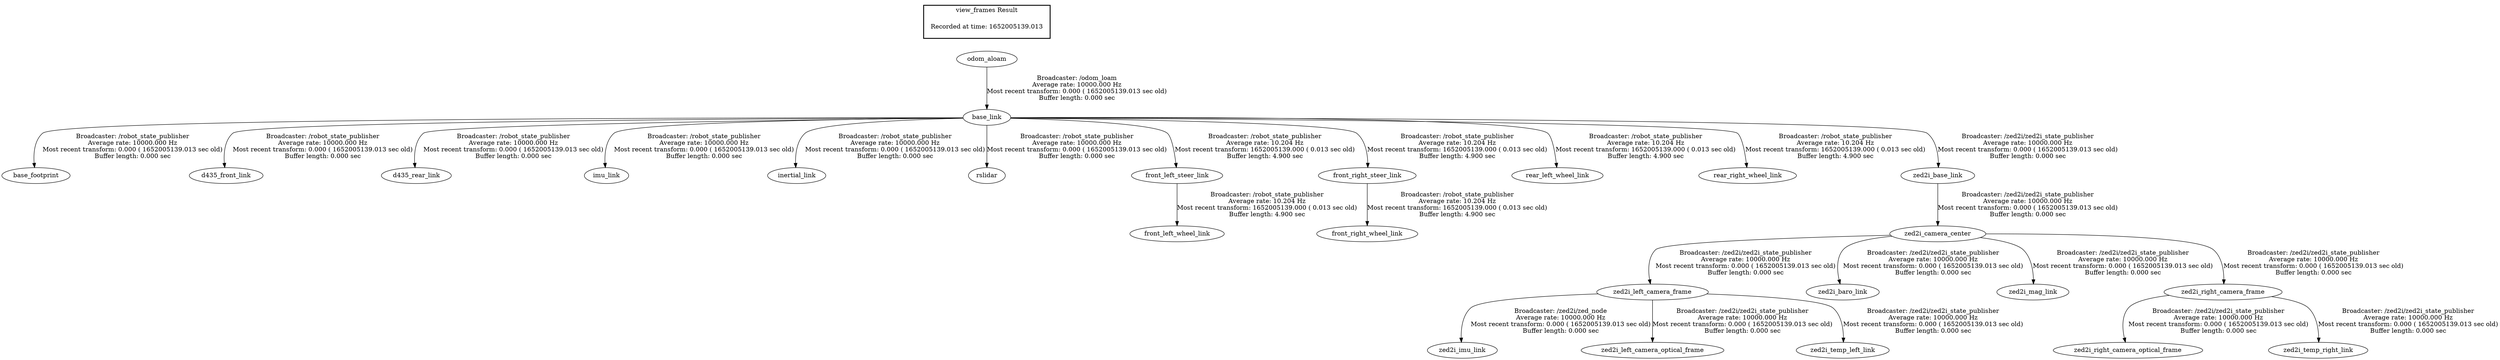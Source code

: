 digraph G {
"zed2i_left_camera_frame" -> "zed2i_imu_link"[label="Broadcaster: /zed2i/zed_node\nAverage rate: 10000.000 Hz\nMost recent transform: 0.000 ( 1652005139.013 sec old)\nBuffer length: 0.000 sec\n"];
"zed2i_camera_center" -> "zed2i_left_camera_frame"[label="Broadcaster: /zed2i/zed2i_state_publisher\nAverage rate: 10000.000 Hz\nMost recent transform: 0.000 ( 1652005139.013 sec old)\nBuffer length: 0.000 sec\n"];
"base_link" -> "base_footprint"[label="Broadcaster: /robot_state_publisher\nAverage rate: 10000.000 Hz\nMost recent transform: 0.000 ( 1652005139.013 sec old)\nBuffer length: 0.000 sec\n"];
"odom_aloam" -> "base_link"[label="Broadcaster: /odom_loam\nAverage rate: 10000.000 Hz\nMost recent transform: 0.000 ( 1652005139.013 sec old)\nBuffer length: 0.000 sec\n"];
"base_link" -> "d435_front_link"[label="Broadcaster: /robot_state_publisher\nAverage rate: 10000.000 Hz\nMost recent transform: 0.000 ( 1652005139.013 sec old)\nBuffer length: 0.000 sec\n"];
"base_link" -> "d435_rear_link"[label="Broadcaster: /robot_state_publisher\nAverage rate: 10000.000 Hz\nMost recent transform: 0.000 ( 1652005139.013 sec old)\nBuffer length: 0.000 sec\n"];
"base_link" -> "imu_link"[label="Broadcaster: /robot_state_publisher\nAverage rate: 10000.000 Hz\nMost recent transform: 0.000 ( 1652005139.013 sec old)\nBuffer length: 0.000 sec\n"];
"base_link" -> "inertial_link"[label="Broadcaster: /robot_state_publisher\nAverage rate: 10000.000 Hz\nMost recent transform: 0.000 ( 1652005139.013 sec old)\nBuffer length: 0.000 sec\n"];
"base_link" -> "rslidar"[label="Broadcaster: /robot_state_publisher\nAverage rate: 10000.000 Hz\nMost recent transform: 0.000 ( 1652005139.013 sec old)\nBuffer length: 0.000 sec\n"];
"base_link" -> "front_left_steer_link"[label="Broadcaster: /robot_state_publisher\nAverage rate: 10.204 Hz\nMost recent transform: 1652005139.000 ( 0.013 sec old)\nBuffer length: 4.900 sec\n"];
"front_left_steer_link" -> "front_left_wheel_link"[label="Broadcaster: /robot_state_publisher\nAverage rate: 10.204 Hz\nMost recent transform: 1652005139.000 ( 0.013 sec old)\nBuffer length: 4.900 sec\n"];
"base_link" -> "front_right_steer_link"[label="Broadcaster: /robot_state_publisher\nAverage rate: 10.204 Hz\nMost recent transform: 1652005139.000 ( 0.013 sec old)\nBuffer length: 4.900 sec\n"];
"front_right_steer_link" -> "front_right_wheel_link"[label="Broadcaster: /robot_state_publisher\nAverage rate: 10.204 Hz\nMost recent transform: 1652005139.000 ( 0.013 sec old)\nBuffer length: 4.900 sec\n"];
"base_link" -> "rear_left_wheel_link"[label="Broadcaster: /robot_state_publisher\nAverage rate: 10.204 Hz\nMost recent transform: 1652005139.000 ( 0.013 sec old)\nBuffer length: 4.900 sec\n"];
"base_link" -> "rear_right_wheel_link"[label="Broadcaster: /robot_state_publisher\nAverage rate: 10.204 Hz\nMost recent transform: 1652005139.000 ( 0.013 sec old)\nBuffer length: 4.900 sec\n"];
"zed2i_camera_center" -> "zed2i_baro_link"[label="Broadcaster: /zed2i/zed2i_state_publisher\nAverage rate: 10000.000 Hz\nMost recent transform: 0.000 ( 1652005139.013 sec old)\nBuffer length: 0.000 sec\n"];
"zed2i_base_link" -> "zed2i_camera_center"[label="Broadcaster: /zed2i/zed2i_state_publisher\nAverage rate: 10000.000 Hz\nMost recent transform: 0.000 ( 1652005139.013 sec old)\nBuffer length: 0.000 sec\n"];
"base_link" -> "zed2i_base_link"[label="Broadcaster: /zed2i/zed2i_state_publisher\nAverage rate: 10000.000 Hz\nMost recent transform: 0.000 ( 1652005139.013 sec old)\nBuffer length: 0.000 sec\n"];
"zed2i_left_camera_frame" -> "zed2i_left_camera_optical_frame"[label="Broadcaster: /zed2i/zed2i_state_publisher\nAverage rate: 10000.000 Hz\nMost recent transform: 0.000 ( 1652005139.013 sec old)\nBuffer length: 0.000 sec\n"];
"zed2i_camera_center" -> "zed2i_mag_link"[label="Broadcaster: /zed2i/zed2i_state_publisher\nAverage rate: 10000.000 Hz\nMost recent transform: 0.000 ( 1652005139.013 sec old)\nBuffer length: 0.000 sec\n"];
"zed2i_camera_center" -> "zed2i_right_camera_frame"[label="Broadcaster: /zed2i/zed2i_state_publisher\nAverage rate: 10000.000 Hz\nMost recent transform: 0.000 ( 1652005139.013 sec old)\nBuffer length: 0.000 sec\n"];
"zed2i_right_camera_frame" -> "zed2i_right_camera_optical_frame"[label="Broadcaster: /zed2i/zed2i_state_publisher\nAverage rate: 10000.000 Hz\nMost recent transform: 0.000 ( 1652005139.013 sec old)\nBuffer length: 0.000 sec\n"];
"zed2i_left_camera_frame" -> "zed2i_temp_left_link"[label="Broadcaster: /zed2i/zed2i_state_publisher\nAverage rate: 10000.000 Hz\nMost recent transform: 0.000 ( 1652005139.013 sec old)\nBuffer length: 0.000 sec\n"];
"zed2i_right_camera_frame" -> "zed2i_temp_right_link"[label="Broadcaster: /zed2i/zed2i_state_publisher\nAverage rate: 10000.000 Hz\nMost recent transform: 0.000 ( 1652005139.013 sec old)\nBuffer length: 0.000 sec\n"];
edge [style=invis];
 subgraph cluster_legend { style=bold; color=black; label ="view_frames Result";
"Recorded at time: 1652005139.013"[ shape=plaintext ] ;
 }->"odom_aloam";
}